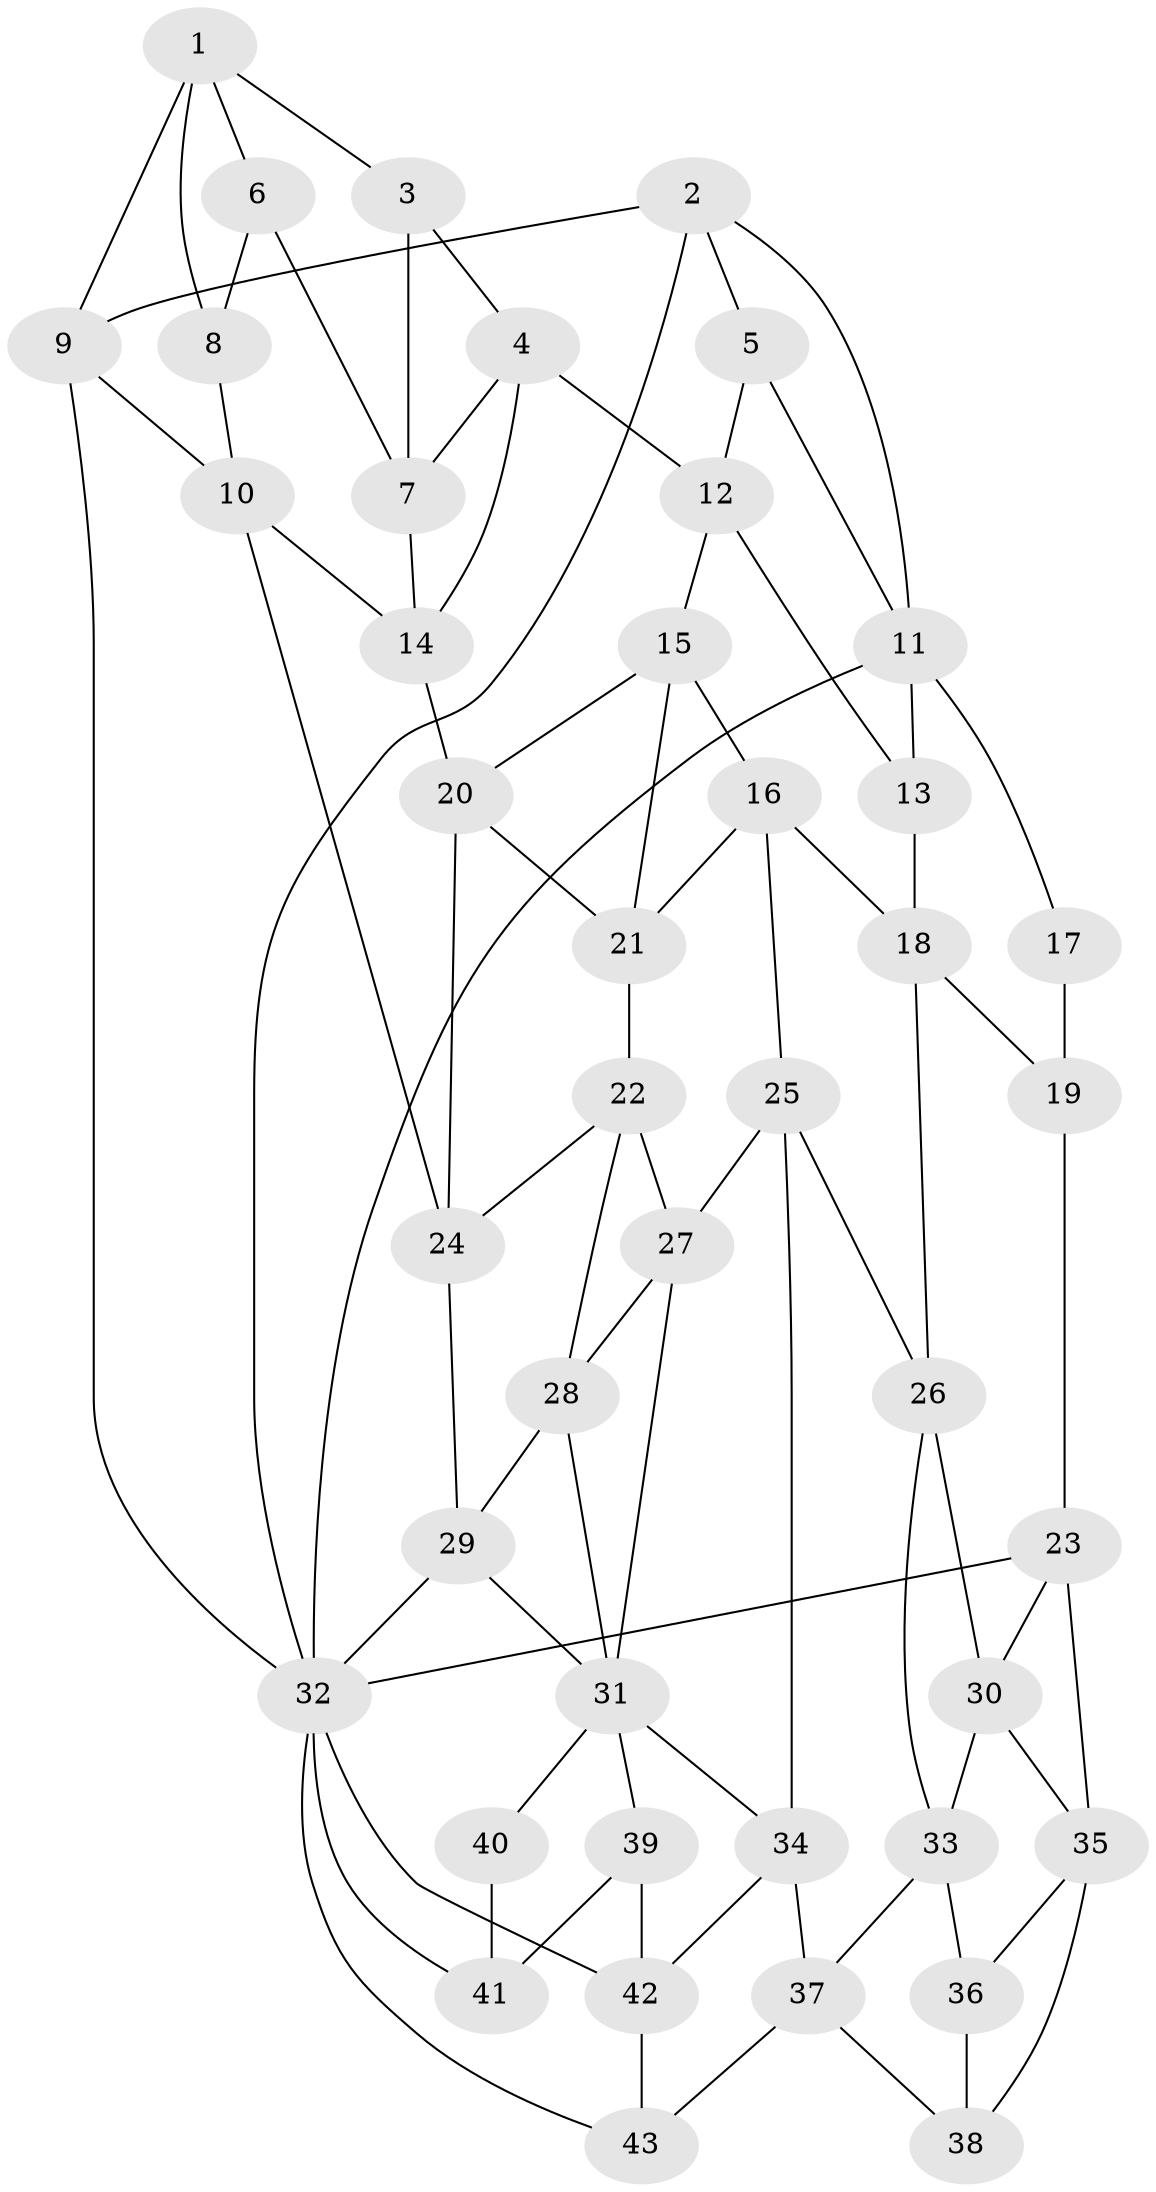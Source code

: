 // original degree distribution, {3: 0.03488372093023256, 4: 0.23255813953488372, 5: 0.5, 6: 0.23255813953488372}
// Generated by graph-tools (version 1.1) at 2025/27/03/09/25 03:27:08]
// undirected, 43 vertices, 82 edges
graph export_dot {
graph [start="1"]
  node [color=gray90,style=filled];
  1;
  2;
  3;
  4;
  5;
  6;
  7;
  8;
  9;
  10;
  11;
  12;
  13;
  14;
  15;
  16;
  17;
  18;
  19;
  20;
  21;
  22;
  23;
  24;
  25;
  26;
  27;
  28;
  29;
  30;
  31;
  32;
  33;
  34;
  35;
  36;
  37;
  38;
  39;
  40;
  41;
  42;
  43;
  1 -- 3 [weight=1.0];
  1 -- 6 [weight=1.0];
  1 -- 8 [weight=1.0];
  1 -- 9 [weight=1.0];
  2 -- 5 [weight=1.0];
  2 -- 9 [weight=1.0];
  2 -- 11 [weight=1.0];
  2 -- 32 [weight=1.0];
  3 -- 4 [weight=1.0];
  3 -- 7 [weight=1.0];
  4 -- 7 [weight=1.0];
  4 -- 12 [weight=1.0];
  4 -- 14 [weight=1.0];
  5 -- 11 [weight=1.0];
  5 -- 12 [weight=1.0];
  6 -- 7 [weight=1.0];
  6 -- 8 [weight=2.0];
  7 -- 14 [weight=1.0];
  8 -- 10 [weight=1.0];
  9 -- 10 [weight=1.0];
  9 -- 32 [weight=1.0];
  10 -- 14 [weight=1.0];
  10 -- 24 [weight=1.0];
  11 -- 13 [weight=1.0];
  11 -- 17 [weight=1.0];
  11 -- 32 [weight=1.0];
  12 -- 13 [weight=1.0];
  12 -- 15 [weight=1.0];
  13 -- 18 [weight=1.0];
  14 -- 20 [weight=1.0];
  15 -- 16 [weight=1.0];
  15 -- 20 [weight=1.0];
  15 -- 21 [weight=1.0];
  16 -- 18 [weight=1.0];
  16 -- 21 [weight=1.0];
  16 -- 25 [weight=1.0];
  17 -- 19 [weight=2.0];
  18 -- 19 [weight=1.0];
  18 -- 26 [weight=1.0];
  19 -- 23 [weight=1.0];
  20 -- 21 [weight=1.0];
  20 -- 24 [weight=1.0];
  21 -- 22 [weight=1.0];
  22 -- 24 [weight=1.0];
  22 -- 27 [weight=1.0];
  22 -- 28 [weight=1.0];
  23 -- 30 [weight=1.0];
  23 -- 32 [weight=1.0];
  23 -- 35 [weight=1.0];
  24 -- 29 [weight=1.0];
  25 -- 26 [weight=1.0];
  25 -- 27 [weight=1.0];
  25 -- 34 [weight=1.0];
  26 -- 30 [weight=1.0];
  26 -- 33 [weight=1.0];
  27 -- 28 [weight=1.0];
  27 -- 31 [weight=1.0];
  28 -- 29 [weight=1.0];
  28 -- 31 [weight=1.0];
  29 -- 31 [weight=1.0];
  29 -- 32 [weight=1.0];
  30 -- 33 [weight=1.0];
  30 -- 35 [weight=1.0];
  31 -- 34 [weight=1.0];
  31 -- 39 [weight=1.0];
  31 -- 40 [weight=1.0];
  32 -- 41 [weight=1.0];
  32 -- 42 [weight=1.0];
  32 -- 43 [weight=1.0];
  33 -- 36 [weight=1.0];
  33 -- 37 [weight=1.0];
  34 -- 37 [weight=1.0];
  34 -- 42 [weight=1.0];
  35 -- 36 [weight=1.0];
  35 -- 38 [weight=1.0];
  36 -- 38 [weight=2.0];
  37 -- 38 [weight=1.0];
  37 -- 43 [weight=1.0];
  39 -- 41 [weight=1.0];
  39 -- 42 [weight=1.0];
  40 -- 41 [weight=2.0];
  42 -- 43 [weight=1.0];
}

